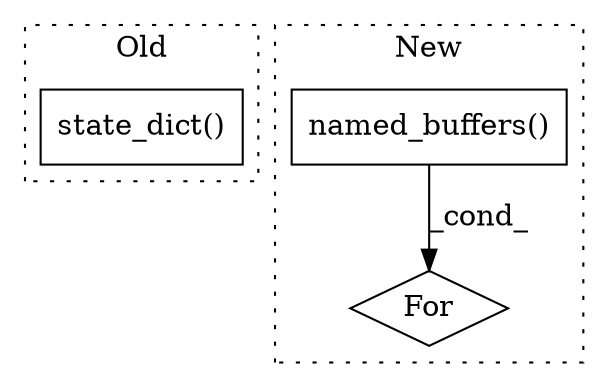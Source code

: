 digraph G {
subgraph cluster0 {
1 [label="state_dict()" a="75" s="4527" l="17" shape="box"];
label = "Old";
style="dotted";
}
subgraph cluster1 {
2 [label="named_buffers()" a="75" s="5177" l="20" shape="box"];
3 [label="For" a="107" s="5157,5197" l="4,14" shape="diamond"];
label = "New";
style="dotted";
}
2 -> 3 [label="_cond_"];
}